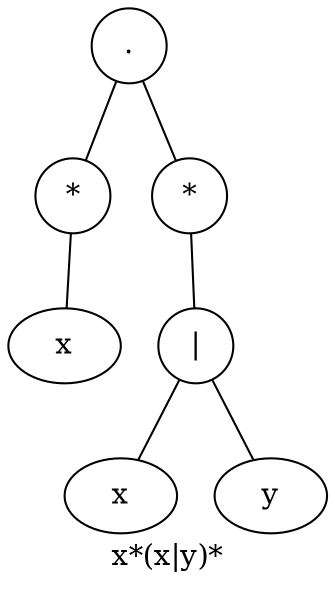 digraph  G {label ="x*(x|y)*";
node_2[label="x"]
node_1[label="*", shape=circle]
node_1  -> node_2[dir=none];
node_5[label="x"]
node_6[label="y"]
node_4[label="|", shape=circle]
node_4  -> node_5[dir=none];
node_4  -> node_6[dir=none];
node_3[label="*", shape=circle]
node_3  -> node_4[dir=none];
node_0[label=".", shape=circle]
node_0  -> node_1[dir=none];
node_0  -> node_3[dir=none];
}
